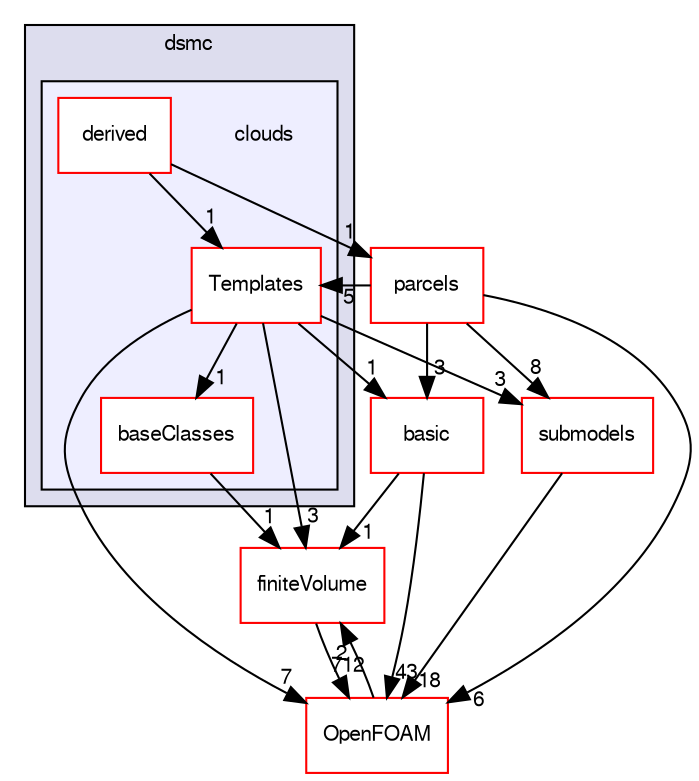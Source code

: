 digraph "src/lagrangian/dsmc/clouds" {
  bgcolor=transparent;
  compound=true
  node [ fontsize="10", fontname="FreeSans"];
  edge [ labelfontsize="10", labelfontname="FreeSans"];
  subgraph clusterdir_d7a63068af41eb0b0a0c5232924936af {
    graph [ bgcolor="#ddddee", pencolor="black", label="dsmc" fontname="FreeSans", fontsize="10", URL="dir_d7a63068af41eb0b0a0c5232924936af.html"]
  subgraph clusterdir_24c42876cbaf7077f5b66bbf6d00f573 {
    graph [ bgcolor="#eeeeff", pencolor="black", label="" URL="dir_24c42876cbaf7077f5b66bbf6d00f573.html"];
    dir_24c42876cbaf7077f5b66bbf6d00f573 [shape=plaintext label="clouds"];
    dir_ea6b51ad64e8faafe1c245066e9e13d6 [shape=box label="baseClasses" color="red" fillcolor="white" style="filled" URL="dir_ea6b51ad64e8faafe1c245066e9e13d6.html"];
    dir_ed85fdc9782e25048841529552214694 [shape=box label="derived" color="red" fillcolor="white" style="filled" URL="dir_ed85fdc9782e25048841529552214694.html"];
    dir_6e540865b4e36060bacd091e3563bd94 [shape=box label="Templates" color="red" fillcolor="white" style="filled" URL="dir_6e540865b4e36060bacd091e3563bd94.html"];
  }
  }
  dir_9bd15774b555cf7259a6fa18f99fe99b [shape=box label="finiteVolume" color="red" URL="dir_9bd15774b555cf7259a6fa18f99fe99b.html"];
  dir_458f6aebeeb838d83bef895f79509191 [shape=box label="submodels" color="red" URL="dir_458f6aebeeb838d83bef895f79509191.html"];
  dir_946b5c40f5b4dc422191e6dd466b9ee0 [shape=box label="parcels" color="red" URL="dir_946b5c40f5b4dc422191e6dd466b9ee0.html"];
  dir_c5473ff19b20e6ec4dfe5c310b3778a8 [shape=box label="OpenFOAM" color="red" URL="dir_c5473ff19b20e6ec4dfe5c310b3778a8.html"];
  dir_584e0ab0901b4327f36f4285cac7f2f8 [shape=box label="basic" color="red" URL="dir_584e0ab0901b4327f36f4285cac7f2f8.html"];
  dir_6e540865b4e36060bacd091e3563bd94->dir_9bd15774b555cf7259a6fa18f99fe99b [headlabel="3", labeldistance=1.5 headhref="dir_001234_000749.html"];
  dir_6e540865b4e36060bacd091e3563bd94->dir_458f6aebeeb838d83bef895f79509191 [headlabel="3", labeldistance=1.5 headhref="dir_001234_001241.html"];
  dir_6e540865b4e36060bacd091e3563bd94->dir_ea6b51ad64e8faafe1c245066e9e13d6 [headlabel="1", labeldistance=1.5 headhref="dir_001234_001230.html"];
  dir_6e540865b4e36060bacd091e3563bd94->dir_c5473ff19b20e6ec4dfe5c310b3778a8 [headlabel="7", labeldistance=1.5 headhref="dir_001234_001732.html"];
  dir_6e540865b4e36060bacd091e3563bd94->dir_584e0ab0901b4327f36f4285cac7f2f8 [headlabel="1", labeldistance=1.5 headhref="dir_001234_001191.html"];
  dir_9bd15774b555cf7259a6fa18f99fe99b->dir_c5473ff19b20e6ec4dfe5c310b3778a8 [headlabel="712", labeldistance=1.5 headhref="dir_000749_001732.html"];
  dir_458f6aebeeb838d83bef895f79509191->dir_c5473ff19b20e6ec4dfe5c310b3778a8 [headlabel="18", labeldistance=1.5 headhref="dir_001241_001732.html"];
  dir_ed85fdc9782e25048841529552214694->dir_6e540865b4e36060bacd091e3563bd94 [headlabel="1", labeldistance=1.5 headhref="dir_001232_001234.html"];
  dir_ed85fdc9782e25048841529552214694->dir_946b5c40f5b4dc422191e6dd466b9ee0 [headlabel="1", labeldistance=1.5 headhref="dir_001232_001236.html"];
  dir_ea6b51ad64e8faafe1c245066e9e13d6->dir_9bd15774b555cf7259a6fa18f99fe99b [headlabel="1", labeldistance=1.5 headhref="dir_001230_000749.html"];
  dir_946b5c40f5b4dc422191e6dd466b9ee0->dir_6e540865b4e36060bacd091e3563bd94 [headlabel="5", labeldistance=1.5 headhref="dir_001236_001234.html"];
  dir_946b5c40f5b4dc422191e6dd466b9ee0->dir_458f6aebeeb838d83bef895f79509191 [headlabel="8", labeldistance=1.5 headhref="dir_001236_001241.html"];
  dir_946b5c40f5b4dc422191e6dd466b9ee0->dir_c5473ff19b20e6ec4dfe5c310b3778a8 [headlabel="6", labeldistance=1.5 headhref="dir_001236_001732.html"];
  dir_946b5c40f5b4dc422191e6dd466b9ee0->dir_584e0ab0901b4327f36f4285cac7f2f8 [headlabel="3", labeldistance=1.5 headhref="dir_001236_001191.html"];
  dir_c5473ff19b20e6ec4dfe5c310b3778a8->dir_9bd15774b555cf7259a6fa18f99fe99b [headlabel="2", labeldistance=1.5 headhref="dir_001732_000749.html"];
  dir_584e0ab0901b4327f36f4285cac7f2f8->dir_9bd15774b555cf7259a6fa18f99fe99b [headlabel="1", labeldistance=1.5 headhref="dir_001191_000749.html"];
  dir_584e0ab0901b4327f36f4285cac7f2f8->dir_c5473ff19b20e6ec4dfe5c310b3778a8 [headlabel="43", labeldistance=1.5 headhref="dir_001191_001732.html"];
}
